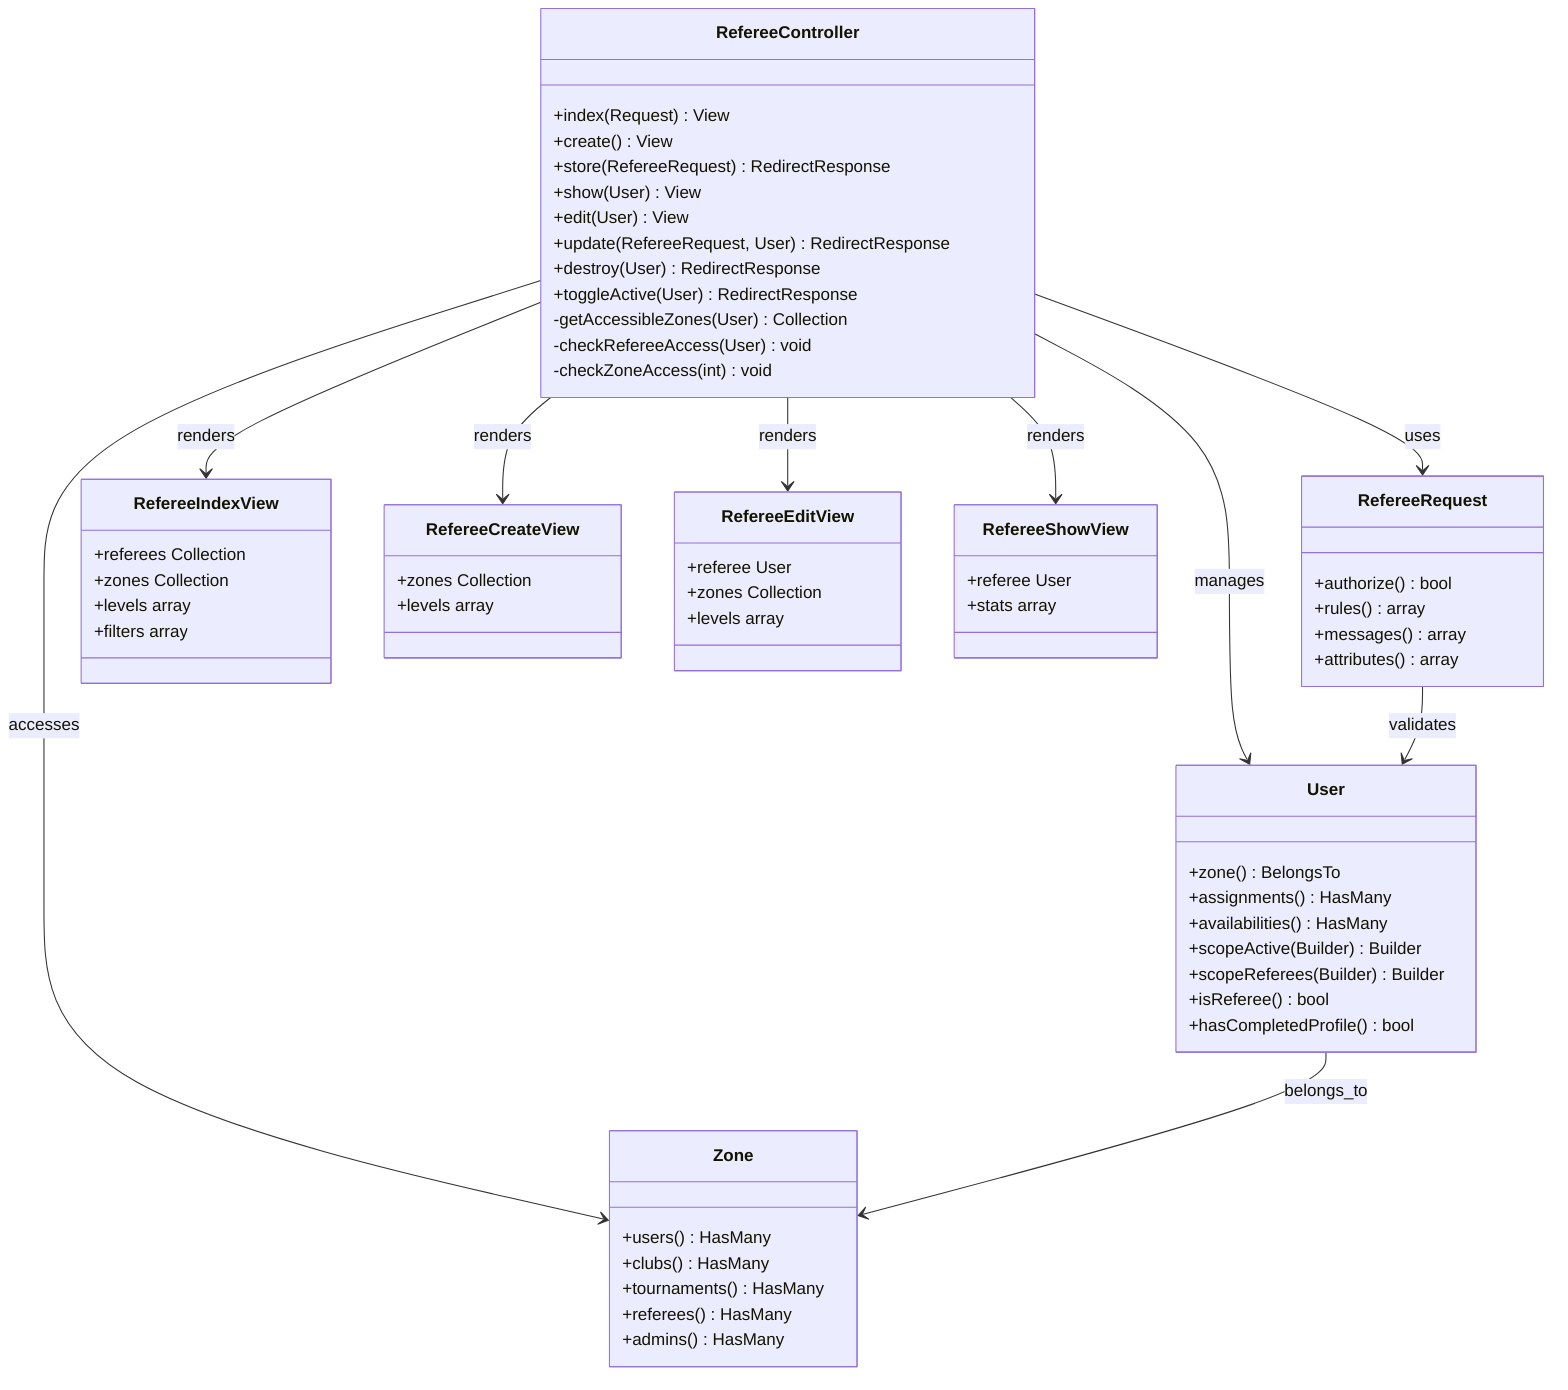 classDiagram
    class RefereeController {
        +index(Request) View
        +create() View
        +store(RefereeRequest) RedirectResponse
        +show(User) View
        +edit(User) View
        +update(RefereeRequest, User) RedirectResponse
        +destroy(User) RedirectResponse
        +toggleActive(User) RedirectResponse
        -getAccessibleZones(User) Collection
        -checkRefereeAccess(User) void
        -checkZoneAccess(int) void
    }
    
    class RefereeRequest {
        +authorize() bool
        +rules() array
        +messages() array
        +attributes() array
    }
    
    class User {
        +zone() BelongsTo
        +assignments() HasMany
        +availabilities() HasMany
        +scopeActive(Builder) Builder
        +scopeReferees(Builder) Builder
        +isReferee() bool
        +hasCompletedProfile() bool
    }
    
    class Zone {
        +users() HasMany
        +clubs() HasMany
        +tournaments() HasMany
        +referees() HasMany
        +admins() HasMany
    }
    
    class RefereeIndexView {
        +referees Collection
        +zones Collection
        +levels array
        +filters array
    }
    
    class RefereeCreateView {
        +zones Collection
        +levels array
    }
    
    class RefereeEditView {
        +referee User
        +zones Collection
        +levels array
    }
    
    class RefereeShowView {
        +referee User
        +stats array
    }
    
    RefereeController --> RefereeRequest : uses
    RefereeController --> User : manages
    RefereeController --> Zone : accesses
    RefereeController --> RefereeIndexView : renders
    RefereeController --> RefereeCreateView : renders
    RefereeController --> RefereeEditView : renders
    RefereeController --> RefereeShowView : renders
    
    User --> Zone : belongs_to
    RefereeRequest --> User : validates